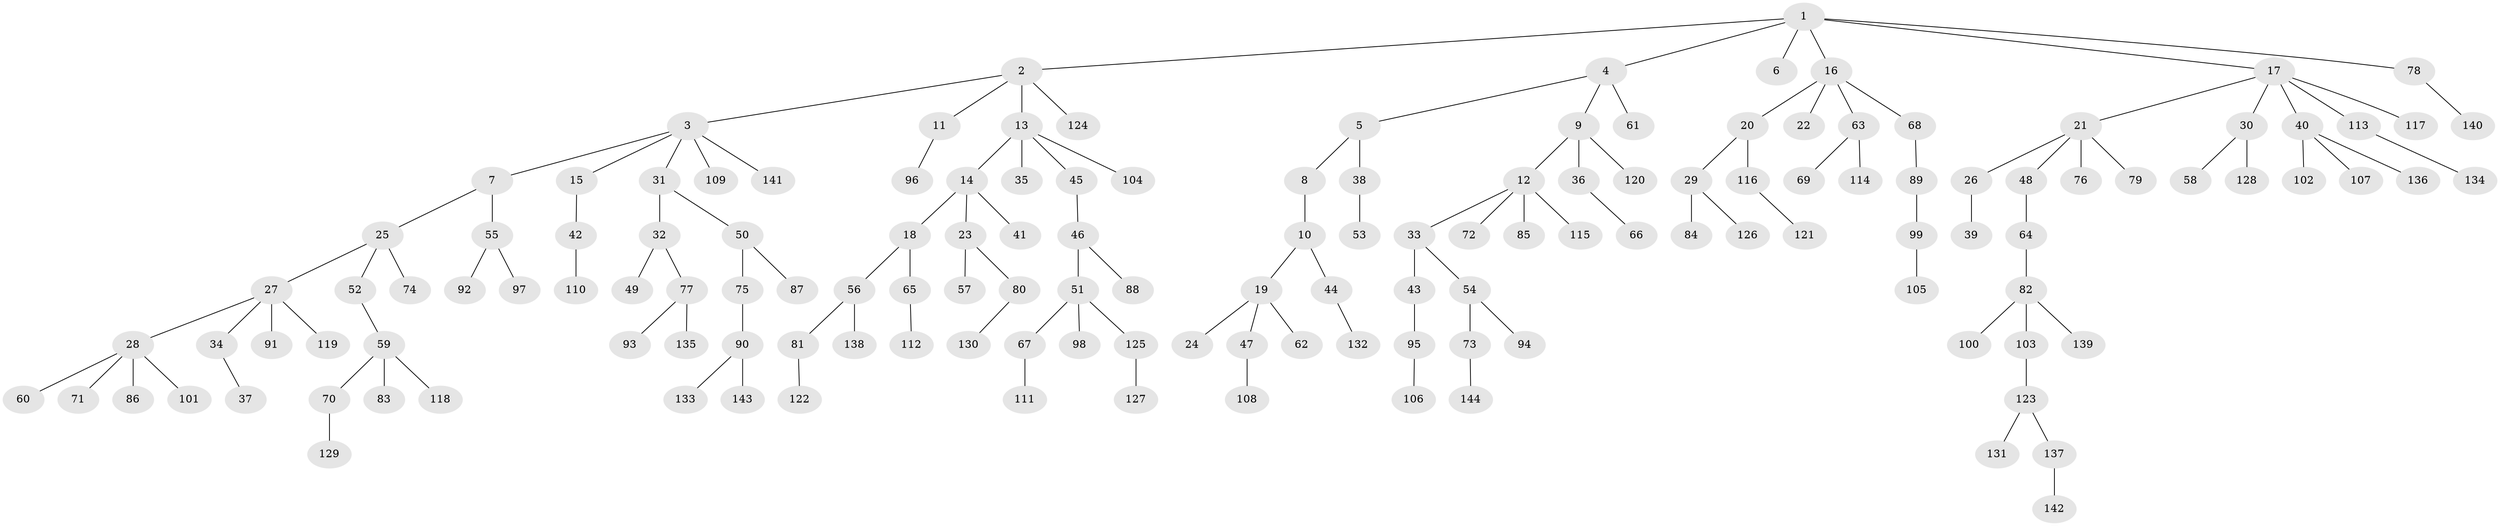 // coarse degree distribution, {8: 0.01020408163265306, 9: 0.01020408163265306, 3: 0.12244897959183673, 1: 0.5816326530612245, 7: 0.02040816326530612, 4: 0.05102040816326531, 2: 0.17346938775510204, 5: 0.02040816326530612, 6: 0.01020408163265306}
// Generated by graph-tools (version 1.1) at 2025/24/03/03/25 07:24:05]
// undirected, 144 vertices, 143 edges
graph export_dot {
graph [start="1"]
  node [color=gray90,style=filled];
  1;
  2;
  3;
  4;
  5;
  6;
  7;
  8;
  9;
  10;
  11;
  12;
  13;
  14;
  15;
  16;
  17;
  18;
  19;
  20;
  21;
  22;
  23;
  24;
  25;
  26;
  27;
  28;
  29;
  30;
  31;
  32;
  33;
  34;
  35;
  36;
  37;
  38;
  39;
  40;
  41;
  42;
  43;
  44;
  45;
  46;
  47;
  48;
  49;
  50;
  51;
  52;
  53;
  54;
  55;
  56;
  57;
  58;
  59;
  60;
  61;
  62;
  63;
  64;
  65;
  66;
  67;
  68;
  69;
  70;
  71;
  72;
  73;
  74;
  75;
  76;
  77;
  78;
  79;
  80;
  81;
  82;
  83;
  84;
  85;
  86;
  87;
  88;
  89;
  90;
  91;
  92;
  93;
  94;
  95;
  96;
  97;
  98;
  99;
  100;
  101;
  102;
  103;
  104;
  105;
  106;
  107;
  108;
  109;
  110;
  111;
  112;
  113;
  114;
  115;
  116;
  117;
  118;
  119;
  120;
  121;
  122;
  123;
  124;
  125;
  126;
  127;
  128;
  129;
  130;
  131;
  132;
  133;
  134;
  135;
  136;
  137;
  138;
  139;
  140;
  141;
  142;
  143;
  144;
  1 -- 2;
  1 -- 4;
  1 -- 6;
  1 -- 16;
  1 -- 17;
  1 -- 78;
  2 -- 3;
  2 -- 11;
  2 -- 13;
  2 -- 124;
  3 -- 7;
  3 -- 15;
  3 -- 31;
  3 -- 109;
  3 -- 141;
  4 -- 5;
  4 -- 9;
  4 -- 61;
  5 -- 8;
  5 -- 38;
  7 -- 25;
  7 -- 55;
  8 -- 10;
  9 -- 12;
  9 -- 36;
  9 -- 120;
  10 -- 19;
  10 -- 44;
  11 -- 96;
  12 -- 33;
  12 -- 72;
  12 -- 85;
  12 -- 115;
  13 -- 14;
  13 -- 35;
  13 -- 45;
  13 -- 104;
  14 -- 18;
  14 -- 23;
  14 -- 41;
  15 -- 42;
  16 -- 20;
  16 -- 22;
  16 -- 63;
  16 -- 68;
  17 -- 21;
  17 -- 30;
  17 -- 40;
  17 -- 113;
  17 -- 117;
  18 -- 56;
  18 -- 65;
  19 -- 24;
  19 -- 47;
  19 -- 62;
  20 -- 29;
  20 -- 116;
  21 -- 26;
  21 -- 48;
  21 -- 76;
  21 -- 79;
  23 -- 57;
  23 -- 80;
  25 -- 27;
  25 -- 52;
  25 -- 74;
  26 -- 39;
  27 -- 28;
  27 -- 34;
  27 -- 91;
  27 -- 119;
  28 -- 60;
  28 -- 71;
  28 -- 86;
  28 -- 101;
  29 -- 84;
  29 -- 126;
  30 -- 58;
  30 -- 128;
  31 -- 32;
  31 -- 50;
  32 -- 49;
  32 -- 77;
  33 -- 43;
  33 -- 54;
  34 -- 37;
  36 -- 66;
  38 -- 53;
  40 -- 102;
  40 -- 107;
  40 -- 136;
  42 -- 110;
  43 -- 95;
  44 -- 132;
  45 -- 46;
  46 -- 51;
  46 -- 88;
  47 -- 108;
  48 -- 64;
  50 -- 75;
  50 -- 87;
  51 -- 67;
  51 -- 98;
  51 -- 125;
  52 -- 59;
  54 -- 73;
  54 -- 94;
  55 -- 92;
  55 -- 97;
  56 -- 81;
  56 -- 138;
  59 -- 70;
  59 -- 83;
  59 -- 118;
  63 -- 69;
  63 -- 114;
  64 -- 82;
  65 -- 112;
  67 -- 111;
  68 -- 89;
  70 -- 129;
  73 -- 144;
  75 -- 90;
  77 -- 93;
  77 -- 135;
  78 -- 140;
  80 -- 130;
  81 -- 122;
  82 -- 100;
  82 -- 103;
  82 -- 139;
  89 -- 99;
  90 -- 133;
  90 -- 143;
  95 -- 106;
  99 -- 105;
  103 -- 123;
  113 -- 134;
  116 -- 121;
  123 -- 131;
  123 -- 137;
  125 -- 127;
  137 -- 142;
}
